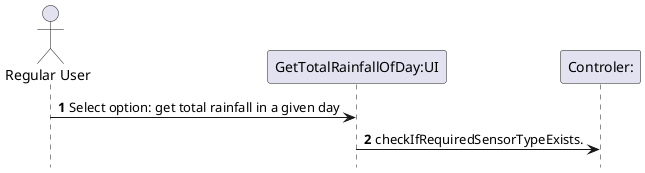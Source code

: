 @startuml

autonumber
hidefootbox

actor "Regular User"

'== INITIALIZATION ==


"Regular User" -> "GetTotalRainfallOfDay:UI": Select option: get total rainfall in a given day

"GetTotalRainfallOfDay:UI" -> "Controler:":checkIfRequiredSensorTypeExists.





@enduml